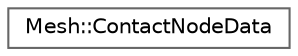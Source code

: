 digraph "Graphical Class Hierarchy"
{
 // LATEX_PDF_SIZE
  bgcolor="transparent";
  edge [fontname=Helvetica,fontsize=10,labelfontname=Helvetica,labelfontsize=10];
  node [fontname=Helvetica,fontsize=10,shape=box,height=0.2,width=0.4];
  rankdir="LR";
  Node0 [id="Node000000",label="Mesh::ContactNodeData",height=0.2,width=0.4,color="grey40", fillcolor="white", style="filled",URL="$structMesh_1_1ContactNodeData.html",tooltip="Create a data structure for contact nodes."];
}
